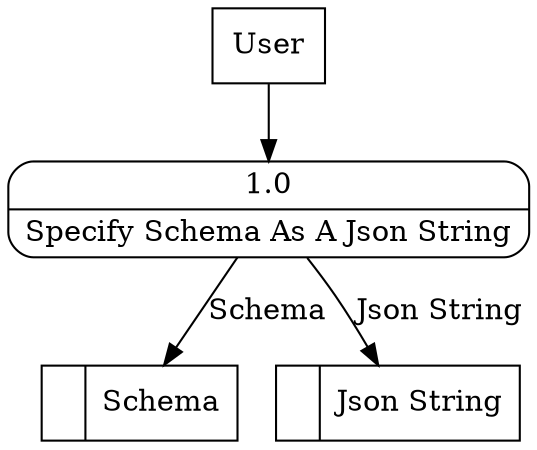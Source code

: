 digraph dfd2{ 
node[shape=record]
200 [label="<f0>  |<f1> Schema " ];
201 [label="<f0>  |<f1> Json String " ];
202 [label="User" shape=box];
203 [label="{<f0> 1.0|<f1> Specify Schema As A Json String }" shape=Mrecord];
202 -> 203
203 -> 200 [label="Schema"]
203 -> 201 [label="Json String"]
}